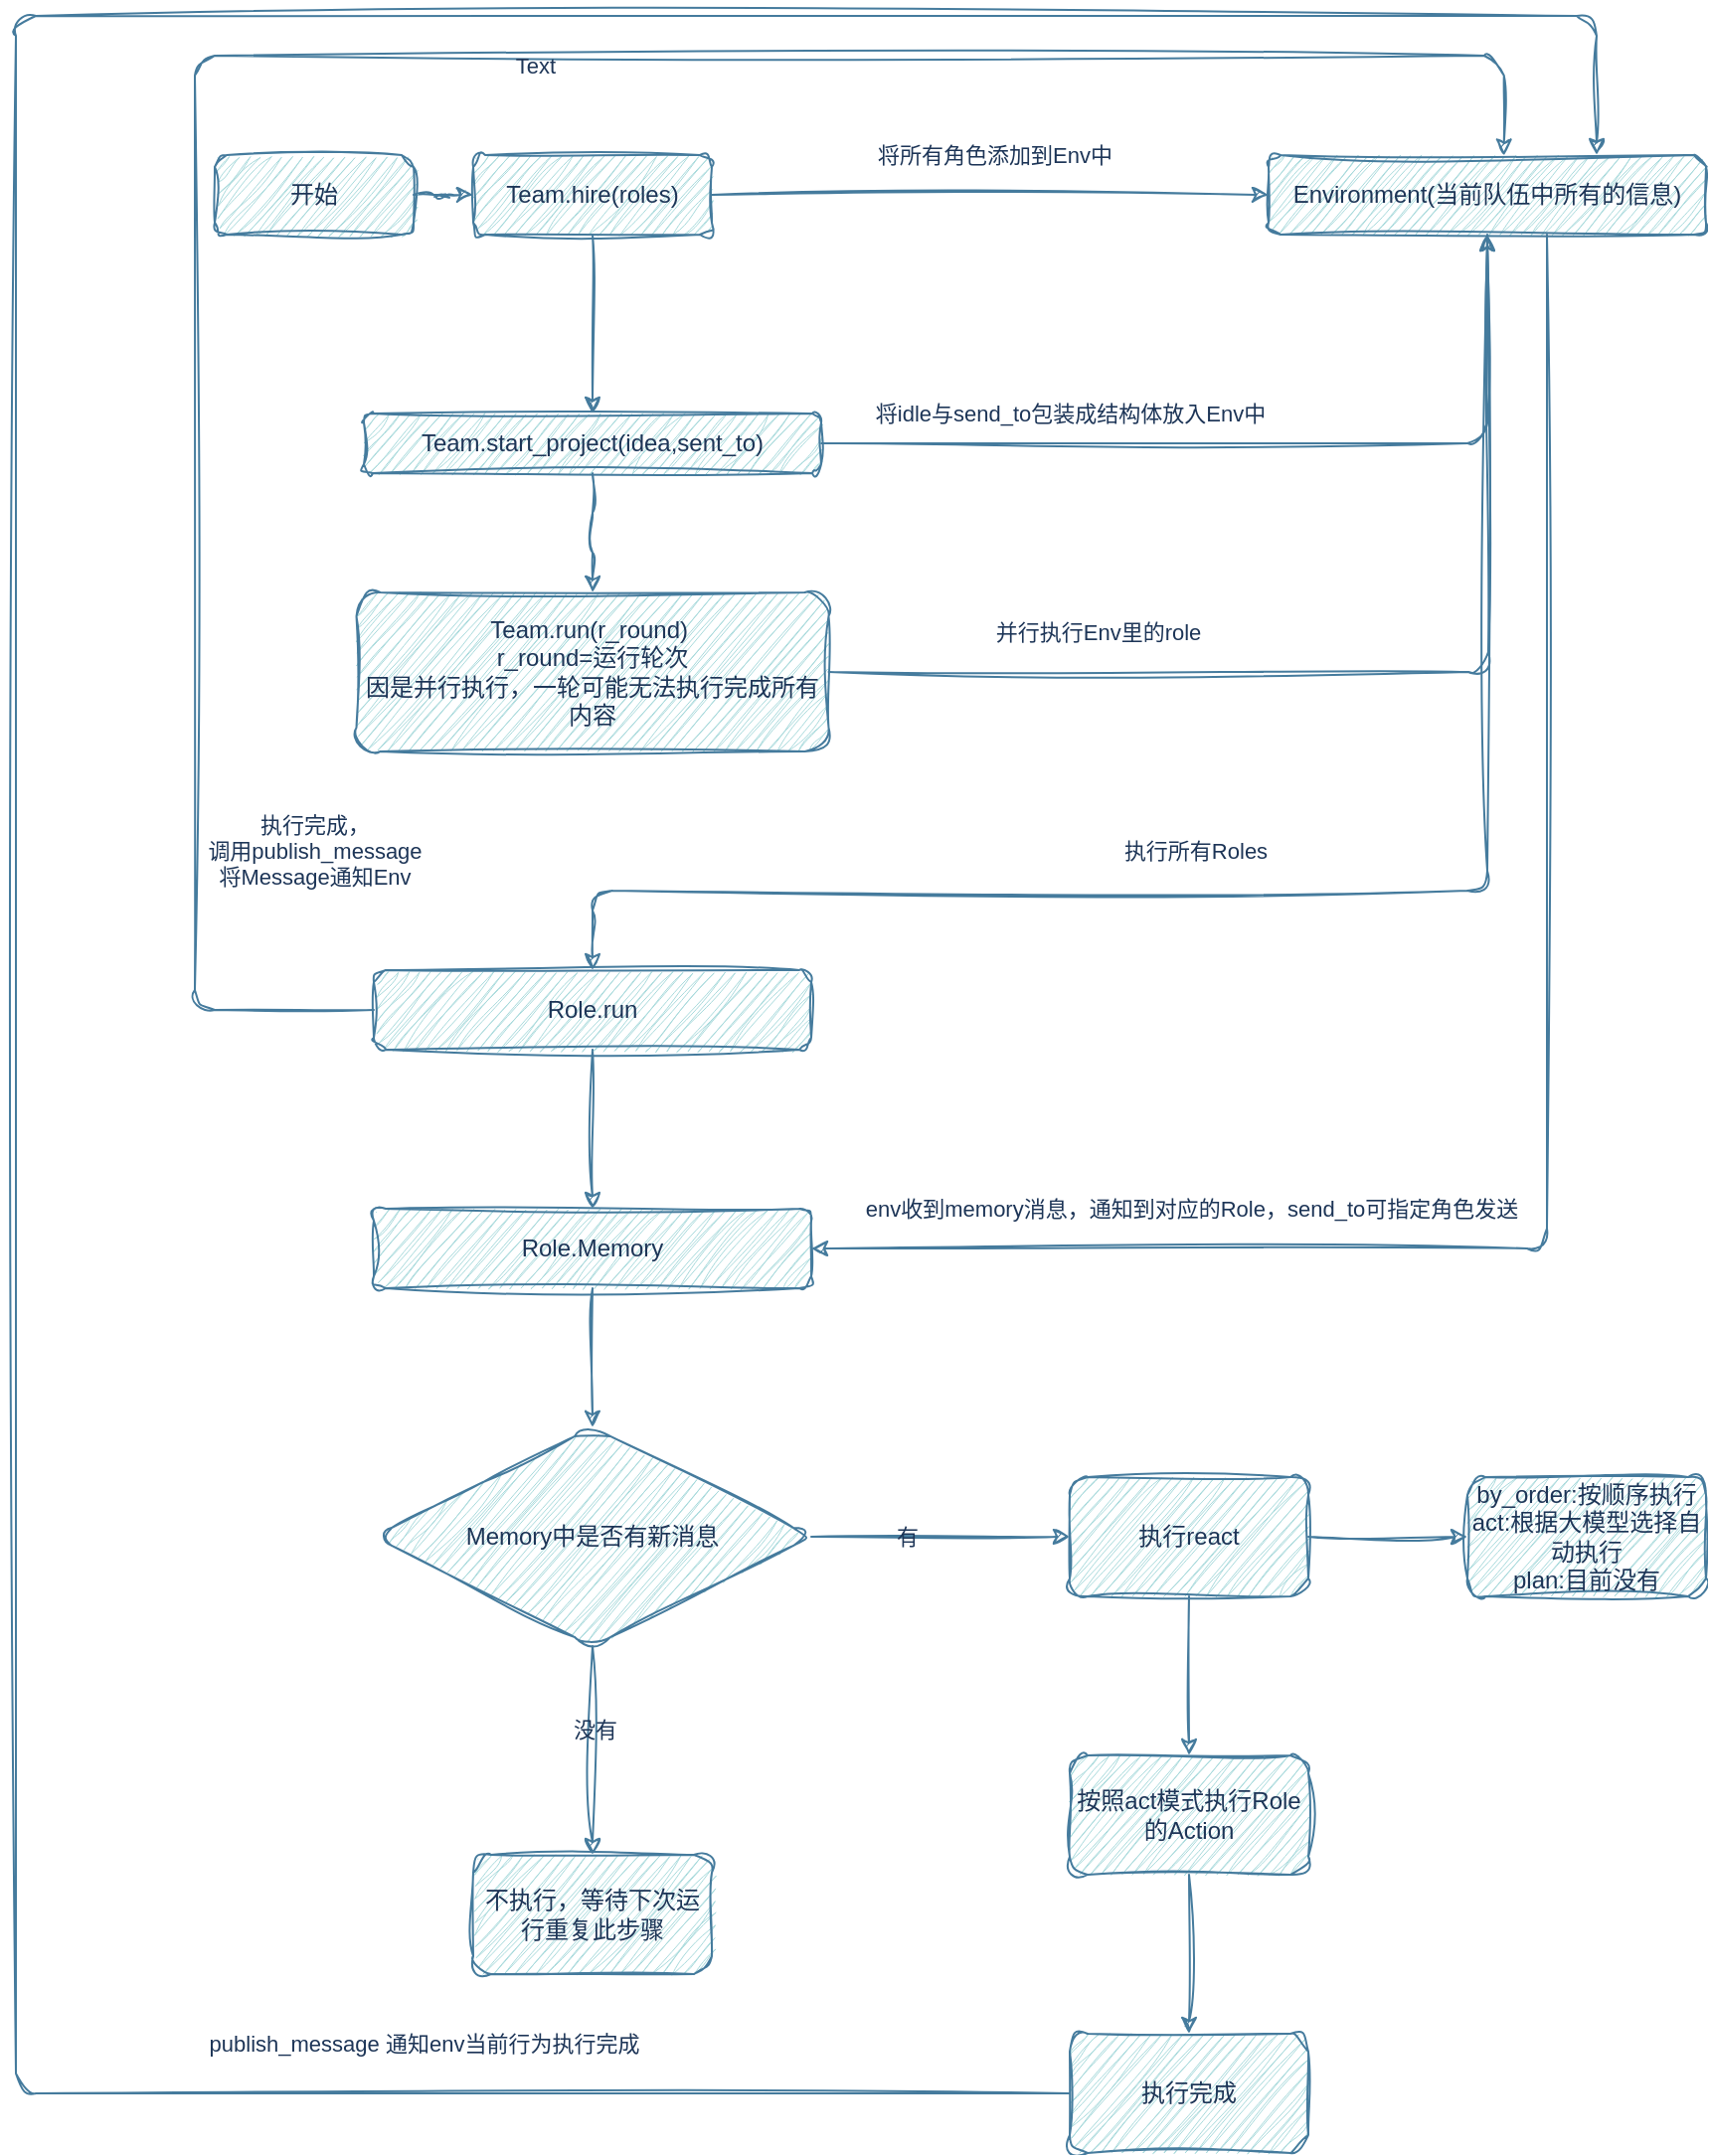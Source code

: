 <mxfile version="22.1.21" type="device">
  <diagram id="C5RBs43oDa-KdzZeNtuy" name="Page-1">
    <mxGraphModel dx="2261" dy="956" grid="1" gridSize="10" guides="1" tooltips="1" connect="1" arrows="1" fold="1" page="1" pageScale="1" pageWidth="827" pageHeight="1169" math="0" shadow="0">
      <root>
        <mxCell id="WIyWlLk6GJQsqaUBKTNV-0" />
        <mxCell id="WIyWlLk6GJQsqaUBKTNV-1" parent="WIyWlLk6GJQsqaUBKTNV-0" />
        <mxCell id="kDXqFp4l7jN9E4AMMwLs-1" value="" style="edgeStyle=orthogonalEdgeStyle;rounded=1;orthogonalLoop=1;jettySize=auto;html=1;strokeColor=#457B9D;labelBackgroundColor=none;fontColor=default;sketch=1;curveFitting=1;jiggle=2;" parent="WIyWlLk6GJQsqaUBKTNV-1" source="WIyWlLk6GJQsqaUBKTNV-3" target="kDXqFp4l7jN9E4AMMwLs-0" edge="1">
          <mxGeometry relative="1" as="geometry" />
        </mxCell>
        <mxCell id="kDXqFp4l7jN9E4AMMwLs-6" value="将所有角色添加到Env中" style="edgeLabel;html=1;align=center;verticalAlign=middle;resizable=0;points=[];labelBackgroundColor=none;fontColor=#1D3557;rounded=1;sketch=1;curveFitting=1;jiggle=2;" parent="kDXqFp4l7jN9E4AMMwLs-1" vertex="1" connectable="0">
          <mxGeometry x="0.014" y="3" relative="1" as="geometry">
            <mxPoint y="-17" as="offset" />
          </mxGeometry>
        </mxCell>
        <mxCell id="kDXqFp4l7jN9E4AMMwLs-5" value="" style="edgeStyle=orthogonalEdgeStyle;rounded=1;orthogonalLoop=1;jettySize=auto;html=1;labelBackgroundColor=none;strokeColor=#457B9D;fontColor=default;sketch=1;curveFitting=1;jiggle=2;" parent="WIyWlLk6GJQsqaUBKTNV-1" source="WIyWlLk6GJQsqaUBKTNV-3" target="kDXqFp4l7jN9E4AMMwLs-4" edge="1">
          <mxGeometry relative="1" as="geometry" />
        </mxCell>
        <mxCell id="WIyWlLk6GJQsqaUBKTNV-3" value="Team.hire(roles)" style="rounded=1;whiteSpace=wrap;html=1;fontSize=12;glass=0;strokeWidth=1;shadow=0;labelBackgroundColor=none;fillColor=#A8DADC;strokeColor=#457B9D;fontColor=#1D3557;sketch=1;curveFitting=1;jiggle=2;" parent="WIyWlLk6GJQsqaUBKTNV-1" vertex="1">
          <mxGeometry x="160" y="80" width="120" height="40" as="geometry" />
        </mxCell>
        <mxCell id="kDXqFp4l7jN9E4AMMwLs-16" value="" style="edgeStyle=orthogonalEdgeStyle;rounded=1;orthogonalLoop=1;jettySize=auto;html=1;strokeColor=#457B9D;labelBackgroundColor=none;fontColor=default;sketch=1;curveFitting=1;jiggle=2;" parent="WIyWlLk6GJQsqaUBKTNV-1" source="kDXqFp4l7jN9E4AMMwLs-0" target="kDXqFp4l7jN9E4AMMwLs-15" edge="1">
          <mxGeometry relative="1" as="geometry">
            <Array as="points">
              <mxPoint x="670" y="450" />
              <mxPoint x="220" y="450" />
            </Array>
          </mxGeometry>
        </mxCell>
        <mxCell id="kDXqFp4l7jN9E4AMMwLs-17" value="执行所有Roles" style="edgeLabel;html=1;align=center;verticalAlign=middle;resizable=0;points=[];labelBackgroundColor=none;fontColor=#1D3557;rounded=1;sketch=1;curveFitting=1;jiggle=2;" parent="kDXqFp4l7jN9E4AMMwLs-16" vertex="1" connectable="0">
          <mxGeometry x="0.165" relative="1" as="geometry">
            <mxPoint y="-20" as="offset" />
          </mxGeometry>
        </mxCell>
        <mxCell id="kDXqFp4l7jN9E4AMMwLs-25" style="edgeStyle=orthogonalEdgeStyle;rounded=1;orthogonalLoop=1;jettySize=auto;html=1;entryX=1;entryY=0.5;entryDx=0;entryDy=0;strokeColor=#457B9D;labelBackgroundColor=none;fontColor=default;sketch=1;curveFitting=1;jiggle=2;" parent="WIyWlLk6GJQsqaUBKTNV-1" source="kDXqFp4l7jN9E4AMMwLs-0" target="kDXqFp4l7jN9E4AMMwLs-20" edge="1">
          <mxGeometry relative="1" as="geometry">
            <Array as="points">
              <mxPoint x="700" y="630" />
            </Array>
          </mxGeometry>
        </mxCell>
        <mxCell id="kDXqFp4l7jN9E4AMMwLs-26" value="env收到memory消息，通知到对应的Role，send_to可指定角色发送" style="edgeLabel;html=1;align=center;verticalAlign=middle;resizable=0;points=[];labelBackgroundColor=none;fontColor=#1D3557;rounded=1;sketch=1;curveFitting=1;jiggle=2;" parent="kDXqFp4l7jN9E4AMMwLs-25" vertex="1" connectable="0">
          <mxGeometry x="0.499" y="-3" relative="1" as="geometry">
            <mxPoint x="-30" y="-17" as="offset" />
          </mxGeometry>
        </mxCell>
        <mxCell id="kDXqFp4l7jN9E4AMMwLs-0" value="Environment(当前队伍中所有的信息)" style="rounded=1;whiteSpace=wrap;html=1;fontSize=12;glass=0;strokeWidth=1;shadow=0;labelBackgroundColor=none;fillColor=#A8DADC;strokeColor=#457B9D;fontColor=#1D3557;sketch=1;curveFitting=1;jiggle=2;" parent="WIyWlLk6GJQsqaUBKTNV-1" vertex="1">
          <mxGeometry x="560" y="80" width="220" height="40" as="geometry" />
        </mxCell>
        <mxCell id="kDXqFp4l7jN9E4AMMwLs-7" style="edgeStyle=orthogonalEdgeStyle;rounded=1;orthogonalLoop=1;jettySize=auto;html=1;strokeColor=#457B9D;labelBackgroundColor=none;fontColor=default;sketch=1;curveFitting=1;jiggle=2;" parent="WIyWlLk6GJQsqaUBKTNV-1" source="kDXqFp4l7jN9E4AMMwLs-4" target="kDXqFp4l7jN9E4AMMwLs-0" edge="1">
          <mxGeometry relative="1" as="geometry" />
        </mxCell>
        <mxCell id="kDXqFp4l7jN9E4AMMwLs-8" value="将idle与send_to包装成结构体放入Env中" style="edgeLabel;html=1;align=center;verticalAlign=middle;resizable=0;points=[];labelBackgroundColor=none;fontColor=#1D3557;rounded=1;sketch=1;curveFitting=1;jiggle=2;" parent="kDXqFp4l7jN9E4AMMwLs-7" vertex="1" connectable="0">
          <mxGeometry x="-0.436" y="-1" relative="1" as="geometry">
            <mxPoint x="1" y="-16" as="offset" />
          </mxGeometry>
        </mxCell>
        <mxCell id="kDXqFp4l7jN9E4AMMwLs-10" value="" style="edgeStyle=orthogonalEdgeStyle;rounded=1;orthogonalLoop=1;jettySize=auto;html=1;labelBackgroundColor=none;strokeColor=#457B9D;fontColor=default;sketch=1;curveFitting=1;jiggle=2;" parent="WIyWlLk6GJQsqaUBKTNV-1" source="kDXqFp4l7jN9E4AMMwLs-4" target="kDXqFp4l7jN9E4AMMwLs-9" edge="1">
          <mxGeometry relative="1" as="geometry" />
        </mxCell>
        <mxCell id="kDXqFp4l7jN9E4AMMwLs-4" value="Team.start_project(idea,sent_to&lt;span style=&quot;background-color: initial;&quot;&gt;)&lt;br&gt;&lt;/span&gt;" style="rounded=1;whiteSpace=wrap;html=1;fontSize=12;glass=0;strokeWidth=1;shadow=0;labelBackgroundColor=none;fillColor=#A8DADC;strokeColor=#457B9D;fontColor=#1D3557;sketch=1;curveFitting=1;jiggle=2;" parent="WIyWlLk6GJQsqaUBKTNV-1" vertex="1">
          <mxGeometry x="105" y="210" width="230" height="30" as="geometry" />
        </mxCell>
        <mxCell id="kDXqFp4l7jN9E4AMMwLs-11" style="edgeStyle=orthogonalEdgeStyle;rounded=1;orthogonalLoop=1;jettySize=auto;html=1;strokeColor=#457B9D;labelBackgroundColor=none;fontColor=default;sketch=1;curveFitting=1;jiggle=2;" parent="WIyWlLk6GJQsqaUBKTNV-1" source="kDXqFp4l7jN9E4AMMwLs-9" edge="1">
          <mxGeometry relative="1" as="geometry">
            <mxPoint x="670" y="120" as="targetPoint" />
          </mxGeometry>
        </mxCell>
        <mxCell id="kDXqFp4l7jN9E4AMMwLs-12" value="并行执行Env里的role" style="edgeLabel;html=1;align=center;verticalAlign=middle;resizable=0;points=[];labelBackgroundColor=none;fontColor=#1D3557;rounded=1;sketch=1;curveFitting=1;jiggle=2;" parent="kDXqFp4l7jN9E4AMMwLs-11" vertex="1" connectable="0">
          <mxGeometry x="-0.512" y="-2" relative="1" as="geometry">
            <mxPoint y="-22" as="offset" />
          </mxGeometry>
        </mxCell>
        <mxCell id="kDXqFp4l7jN9E4AMMwLs-9" value="&lt;span style=&quot;background-color: initial;&quot;&gt;Team.run(r_round)&amp;nbsp; &lt;br&gt;r_round=运行轮次&lt;br&gt;因是并行执行，一轮可能无法执行完成所有内容&lt;br&gt;&lt;/span&gt;" style="rounded=1;whiteSpace=wrap;html=1;fontSize=12;glass=0;strokeWidth=1;shadow=0;labelBackgroundColor=none;fillColor=#A8DADC;strokeColor=#457B9D;fontColor=#1D3557;sketch=1;curveFitting=1;jiggle=2;" parent="WIyWlLk6GJQsqaUBKTNV-1" vertex="1">
          <mxGeometry x="101.25" y="300" width="237.5" height="80" as="geometry" />
        </mxCell>
        <mxCell id="kDXqFp4l7jN9E4AMMwLs-21" value="" style="edgeStyle=orthogonalEdgeStyle;rounded=1;orthogonalLoop=1;jettySize=auto;html=1;strokeColor=#457B9D;labelBackgroundColor=none;fontColor=default;sketch=1;curveFitting=1;jiggle=2;" parent="WIyWlLk6GJQsqaUBKTNV-1" source="kDXqFp4l7jN9E4AMMwLs-15" target="kDXqFp4l7jN9E4AMMwLs-20" edge="1">
          <mxGeometry relative="1" as="geometry" />
        </mxCell>
        <mxCell id="kDXqFp4l7jN9E4AMMwLs-15" value="Role.run" style="rounded=1;whiteSpace=wrap;html=1;fontSize=12;glass=0;strokeWidth=1;shadow=0;labelBackgroundColor=none;fillColor=#A8DADC;strokeColor=#457B9D;fontColor=#1D3557;sketch=1;curveFitting=1;jiggle=2;" parent="WIyWlLk6GJQsqaUBKTNV-1" vertex="1">
          <mxGeometry x="110" y="490" width="220" height="40" as="geometry" />
        </mxCell>
        <mxCell id="kDXqFp4l7jN9E4AMMwLs-28" value="" style="edgeStyle=orthogonalEdgeStyle;rounded=1;orthogonalLoop=1;jettySize=auto;html=1;strokeColor=#457B9D;labelBackgroundColor=none;fontColor=default;sketch=1;curveFitting=1;jiggle=2;" parent="WIyWlLk6GJQsqaUBKTNV-1" source="kDXqFp4l7jN9E4AMMwLs-20" target="kDXqFp4l7jN9E4AMMwLs-27" edge="1">
          <mxGeometry relative="1" as="geometry" />
        </mxCell>
        <mxCell id="kDXqFp4l7jN9E4AMMwLs-20" value="Role.Memory" style="rounded=1;whiteSpace=wrap;html=1;fontSize=12;glass=0;strokeWidth=1;shadow=0;labelBackgroundColor=none;fillColor=#A8DADC;strokeColor=#457B9D;fontColor=#1D3557;sketch=1;curveFitting=1;jiggle=2;" parent="WIyWlLk6GJQsqaUBKTNV-1" vertex="1">
          <mxGeometry x="110" y="610" width="220" height="40" as="geometry" />
        </mxCell>
        <mxCell id="kDXqFp4l7jN9E4AMMwLs-22" style="edgeStyle=orthogonalEdgeStyle;rounded=1;orthogonalLoop=1;jettySize=auto;html=1;entryX=0.538;entryY=0.008;entryDx=0;entryDy=0;entryPerimeter=0;strokeColor=#457B9D;labelBackgroundColor=none;fontColor=default;sketch=1;curveFitting=1;jiggle=2;" parent="WIyWlLk6GJQsqaUBKTNV-1" source="kDXqFp4l7jN9E4AMMwLs-15" target="kDXqFp4l7jN9E4AMMwLs-0" edge="1">
          <mxGeometry relative="1" as="geometry">
            <Array as="points">
              <mxPoint x="20" y="510" />
              <mxPoint x="20" y="30" />
              <mxPoint x="678" y="30" />
            </Array>
          </mxGeometry>
        </mxCell>
        <mxCell id="kDXqFp4l7jN9E4AMMwLs-24" value="执行完成，&lt;br&gt;调用publish_message &lt;br&gt;将Message通知Env" style="edgeLabel;html=1;align=center;verticalAlign=middle;resizable=0;points=[];labelBackgroundColor=none;fontColor=#1D3557;rounded=1;sketch=1;curveFitting=1;jiggle=2;" parent="kDXqFp4l7jN9E4AMMwLs-22" vertex="1" connectable="0">
          <mxGeometry x="-0.595" y="3" relative="1" as="geometry">
            <mxPoint x="63" y="89" as="offset" />
          </mxGeometry>
        </mxCell>
        <mxCell id="sRZQp6tOjtrGRGu20sjg-0" value="Text" style="edgeLabel;html=1;align=center;verticalAlign=middle;resizable=0;points=[];labelBackgroundColor=none;fontColor=#1D3557;rounded=1;sketch=1;curveFitting=1;jiggle=2;" parent="kDXqFp4l7jN9E4AMMwLs-22" vertex="1" connectable="0">
          <mxGeometry x="0.159" y="-5" relative="1" as="geometry">
            <mxPoint as="offset" />
          </mxGeometry>
        </mxCell>
        <mxCell id="kDXqFp4l7jN9E4AMMwLs-30" value="" style="edgeStyle=orthogonalEdgeStyle;rounded=1;orthogonalLoop=1;jettySize=auto;html=1;strokeColor=#457B9D;labelBackgroundColor=none;fontColor=default;sketch=1;curveFitting=1;jiggle=2;" parent="WIyWlLk6GJQsqaUBKTNV-1" source="kDXqFp4l7jN9E4AMMwLs-27" target="kDXqFp4l7jN9E4AMMwLs-29" edge="1">
          <mxGeometry relative="1" as="geometry" />
        </mxCell>
        <mxCell id="kDXqFp4l7jN9E4AMMwLs-33" value="有" style="edgeLabel;html=1;align=center;verticalAlign=middle;resizable=0;points=[];labelBackgroundColor=none;fontColor=#1D3557;rounded=1;sketch=1;curveFitting=1;jiggle=2;" parent="kDXqFp4l7jN9E4AMMwLs-30" vertex="1" connectable="0">
          <mxGeometry x="-0.262" relative="1" as="geometry">
            <mxPoint as="offset" />
          </mxGeometry>
        </mxCell>
        <mxCell id="kDXqFp4l7jN9E4AMMwLs-35" value="" style="edgeStyle=orthogonalEdgeStyle;rounded=1;orthogonalLoop=1;jettySize=auto;html=1;strokeColor=#457B9D;labelBackgroundColor=none;fontColor=default;sketch=1;curveFitting=1;jiggle=2;" parent="WIyWlLk6GJQsqaUBKTNV-1" source="kDXqFp4l7jN9E4AMMwLs-27" target="kDXqFp4l7jN9E4AMMwLs-34" edge="1">
          <mxGeometry relative="1" as="geometry" />
        </mxCell>
        <mxCell id="kDXqFp4l7jN9E4AMMwLs-36" value="没有" style="edgeLabel;html=1;align=center;verticalAlign=middle;resizable=0;points=[];labelBackgroundColor=none;fontColor=#1D3557;rounded=1;sketch=1;curveFitting=1;jiggle=2;" parent="kDXqFp4l7jN9E4AMMwLs-35" vertex="1" connectable="0">
          <mxGeometry x="-0.2" y="1" relative="1" as="geometry">
            <mxPoint as="offset" />
          </mxGeometry>
        </mxCell>
        <mxCell id="kDXqFp4l7jN9E4AMMwLs-27" value="Memory中是否有新消息" style="rhombus;whiteSpace=wrap;html=1;rounded=1;glass=0;strokeWidth=1;shadow=0;labelBackgroundColor=none;fillColor=#A8DADC;strokeColor=#457B9D;fontColor=#1D3557;sketch=1;curveFitting=1;jiggle=2;" parent="WIyWlLk6GJQsqaUBKTNV-1" vertex="1">
          <mxGeometry x="110" y="720" width="220" height="110" as="geometry" />
        </mxCell>
        <mxCell id="kDXqFp4l7jN9E4AMMwLs-32" value="" style="edgeStyle=orthogonalEdgeStyle;rounded=1;orthogonalLoop=1;jettySize=auto;html=1;strokeColor=#457B9D;labelBackgroundColor=none;fontColor=default;sketch=1;curveFitting=1;jiggle=2;" parent="WIyWlLk6GJQsqaUBKTNV-1" source="kDXqFp4l7jN9E4AMMwLs-29" target="kDXqFp4l7jN9E4AMMwLs-31" edge="1">
          <mxGeometry relative="1" as="geometry" />
        </mxCell>
        <mxCell id="kDXqFp4l7jN9E4AMMwLs-38" value="" style="edgeStyle=orthogonalEdgeStyle;rounded=1;orthogonalLoop=1;jettySize=auto;html=1;strokeColor=#457B9D;labelBackgroundColor=none;fontColor=default;sketch=1;curveFitting=1;jiggle=2;" parent="WIyWlLk6GJQsqaUBKTNV-1" source="kDXqFp4l7jN9E4AMMwLs-29" target="kDXqFp4l7jN9E4AMMwLs-37" edge="1">
          <mxGeometry relative="1" as="geometry" />
        </mxCell>
        <mxCell id="kDXqFp4l7jN9E4AMMwLs-29" value="执行react" style="rounded=1;whiteSpace=wrap;html=1;glass=0;strokeWidth=1;shadow=0;labelBackgroundColor=none;fillColor=#A8DADC;strokeColor=#457B9D;fontColor=#1D3557;sketch=1;curveFitting=1;jiggle=2;" parent="WIyWlLk6GJQsqaUBKTNV-1" vertex="1">
          <mxGeometry x="460" y="745" width="120" height="60" as="geometry" />
        </mxCell>
        <mxCell id="kDXqFp4l7jN9E4AMMwLs-31" value="by_order:按顺序执行&lt;br&gt;act:根据大模型选择自动执行&lt;br&gt;plan:目前没有" style="rounded=1;whiteSpace=wrap;html=1;glass=0;strokeWidth=1;shadow=0;labelBackgroundColor=none;fillColor=#A8DADC;strokeColor=#457B9D;fontColor=#1D3557;sketch=1;curveFitting=1;jiggle=2;" parent="WIyWlLk6GJQsqaUBKTNV-1" vertex="1">
          <mxGeometry x="660" y="745" width="120" height="60" as="geometry" />
        </mxCell>
        <mxCell id="kDXqFp4l7jN9E4AMMwLs-34" value="不执行，等待下次运行重复此步骤" style="whiteSpace=wrap;html=1;rounded=1;glass=0;strokeWidth=1;shadow=0;labelBackgroundColor=none;fillColor=#A8DADC;strokeColor=#457B9D;fontColor=#1D3557;sketch=1;curveFitting=1;jiggle=2;" parent="WIyWlLk6GJQsqaUBKTNV-1" vertex="1">
          <mxGeometry x="160" y="935" width="120" height="60" as="geometry" />
        </mxCell>
        <mxCell id="kDXqFp4l7jN9E4AMMwLs-40" value="" style="edgeStyle=orthogonalEdgeStyle;rounded=1;orthogonalLoop=1;jettySize=auto;html=1;strokeColor=#457B9D;labelBackgroundColor=none;fontColor=default;sketch=1;curveFitting=1;jiggle=2;" parent="WIyWlLk6GJQsqaUBKTNV-1" source="kDXqFp4l7jN9E4AMMwLs-37" target="kDXqFp4l7jN9E4AMMwLs-39" edge="1">
          <mxGeometry relative="1" as="geometry" />
        </mxCell>
        <mxCell id="kDXqFp4l7jN9E4AMMwLs-37" value="按照act模式执行Role的Action" style="rounded=1;whiteSpace=wrap;html=1;glass=0;strokeWidth=1;shadow=0;labelBackgroundColor=none;fillColor=#A8DADC;strokeColor=#457B9D;fontColor=#1D3557;sketch=1;curveFitting=1;jiggle=2;" parent="WIyWlLk6GJQsqaUBKTNV-1" vertex="1">
          <mxGeometry x="460" y="885" width="120" height="60" as="geometry" />
        </mxCell>
        <mxCell id="kDXqFp4l7jN9E4AMMwLs-41" style="edgeStyle=orthogonalEdgeStyle;rounded=1;orthogonalLoop=1;jettySize=auto;html=1;entryX=0.75;entryY=0;entryDx=0;entryDy=0;strokeColor=#457B9D;labelBackgroundColor=none;fontColor=default;sketch=1;curveFitting=1;jiggle=2;" parent="WIyWlLk6GJQsqaUBKTNV-1" source="kDXqFp4l7jN9E4AMMwLs-39" target="kDXqFp4l7jN9E4AMMwLs-0" edge="1">
          <mxGeometry relative="1" as="geometry">
            <Array as="points">
              <mxPoint x="-70" y="1055" />
              <mxPoint x="-70" y="10" />
              <mxPoint x="725" y="10" />
            </Array>
          </mxGeometry>
        </mxCell>
        <mxCell id="kDXqFp4l7jN9E4AMMwLs-42" value="publish_message 通知env当前行为执行完成" style="edgeLabel;html=1;align=center;verticalAlign=middle;resizable=0;points=[];labelBackgroundColor=none;fontColor=#1D3557;rounded=1;sketch=1;curveFitting=1;jiggle=2;" parent="kDXqFp4l7jN9E4AMMwLs-41" vertex="1" connectable="0">
          <mxGeometry x="-0.733" y="-3" relative="1" as="geometry">
            <mxPoint y="-22" as="offset" />
          </mxGeometry>
        </mxCell>
        <mxCell id="kDXqFp4l7jN9E4AMMwLs-39" value="执行完成" style="rounded=1;whiteSpace=wrap;html=1;glass=0;strokeWidth=1;shadow=0;labelBackgroundColor=none;fillColor=#A8DADC;strokeColor=#457B9D;fontColor=#1D3557;sketch=1;curveFitting=1;jiggle=2;" parent="WIyWlLk6GJQsqaUBKTNV-1" vertex="1">
          <mxGeometry x="460" y="1025" width="120" height="60" as="geometry" />
        </mxCell>
        <mxCell id="kDXqFp4l7jN9E4AMMwLs-44" style="edgeStyle=orthogonalEdgeStyle;rounded=1;orthogonalLoop=1;jettySize=auto;html=1;strokeColor=#457B9D;labelBackgroundColor=none;fontColor=default;sketch=1;curveFitting=1;jiggle=2;" parent="WIyWlLk6GJQsqaUBKTNV-1" source="kDXqFp4l7jN9E4AMMwLs-43" target="WIyWlLk6GJQsqaUBKTNV-3" edge="1">
          <mxGeometry relative="1" as="geometry" />
        </mxCell>
        <mxCell id="kDXqFp4l7jN9E4AMMwLs-43" value="开始" style="rounded=1;whiteSpace=wrap;html=1;labelBackgroundColor=none;fillColor=#A8DADC;strokeColor=#457B9D;fontColor=#1D3557;sketch=1;curveFitting=1;jiggle=2;" parent="WIyWlLk6GJQsqaUBKTNV-1" vertex="1">
          <mxGeometry x="30" y="80" width="100" height="40" as="geometry" />
        </mxCell>
      </root>
    </mxGraphModel>
  </diagram>
</mxfile>
